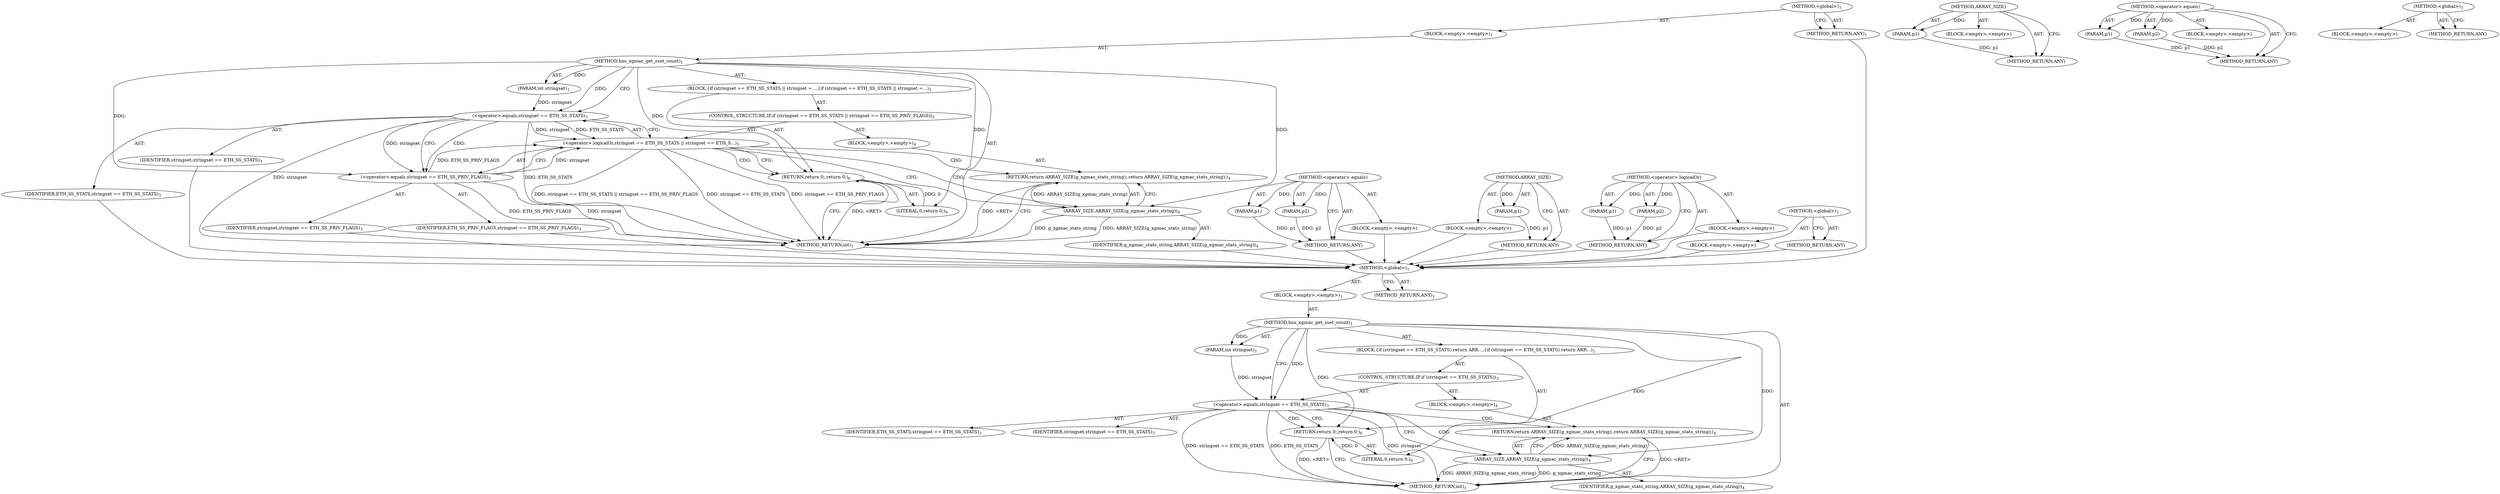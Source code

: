 digraph "&lt;global&gt;" {
vulnerable_6 [label=<(METHOD,&lt;global&gt;)<SUB>1</SUB>>];
vulnerable_7 [label=<(BLOCK,&lt;empty&gt;,&lt;empty&gt;)<SUB>1</SUB>>];
vulnerable_8 [label=<(METHOD,hns_xgmac_get_sset_count)<SUB>1</SUB>>];
vulnerable_9 [label=<(PARAM,int stringset)<SUB>1</SUB>>];
vulnerable_10 [label=<(BLOCK,{
	if (stringset == ETH_SS_STATS)
 		return ARR...,{
	if (stringset == ETH_SS_STATS)
 		return ARR...)<SUB>2</SUB>>];
vulnerable_11 [label=<(CONTROL_STRUCTURE,IF,if (stringset == ETH_SS_STATS))<SUB>3</SUB>>];
vulnerable_12 [label=<(&lt;operator&gt;.equals,stringset == ETH_SS_STATS)<SUB>3</SUB>>];
vulnerable_13 [label=<(IDENTIFIER,stringset,stringset == ETH_SS_STATS)<SUB>3</SUB>>];
vulnerable_14 [label=<(IDENTIFIER,ETH_SS_STATS,stringset == ETH_SS_STATS)<SUB>3</SUB>>];
vulnerable_15 [label=<(BLOCK,&lt;empty&gt;,&lt;empty&gt;)<SUB>4</SUB>>];
vulnerable_16 [label=<(RETURN,return ARRAY_SIZE(g_xgmac_stats_string);,return ARRAY_SIZE(g_xgmac_stats_string);)<SUB>4</SUB>>];
vulnerable_17 [label=<(ARRAY_SIZE,ARRAY_SIZE(g_xgmac_stats_string))<SUB>4</SUB>>];
vulnerable_18 [label=<(IDENTIFIER,g_xgmac_stats_string,ARRAY_SIZE(g_xgmac_stats_string))<SUB>4</SUB>>];
vulnerable_19 [label=<(RETURN,return 0;,return 0;)<SUB>6</SUB>>];
vulnerable_20 [label=<(LITERAL,0,return 0;)<SUB>6</SUB>>];
vulnerable_21 [label=<(METHOD_RETURN,int)<SUB>1</SUB>>];
vulnerable_23 [label=<(METHOD_RETURN,ANY)<SUB>1</SUB>>];
vulnerable_43 [label=<(METHOD,ARRAY_SIZE)>];
vulnerable_44 [label=<(PARAM,p1)>];
vulnerable_45 [label=<(BLOCK,&lt;empty&gt;,&lt;empty&gt;)>];
vulnerable_46 [label=<(METHOD_RETURN,ANY)>];
vulnerable_38 [label=<(METHOD,&lt;operator&gt;.equals)>];
vulnerable_39 [label=<(PARAM,p1)>];
vulnerable_40 [label=<(PARAM,p2)>];
vulnerable_41 [label=<(BLOCK,&lt;empty&gt;,&lt;empty&gt;)>];
vulnerable_42 [label=<(METHOD_RETURN,ANY)>];
vulnerable_32 [label=<(METHOD,&lt;global&gt;)<SUB>1</SUB>>];
vulnerable_33 [label=<(BLOCK,&lt;empty&gt;,&lt;empty&gt;)>];
vulnerable_34 [label=<(METHOD_RETURN,ANY)>];
fixed_6 [label=<(METHOD,&lt;global&gt;)<SUB>1</SUB>>];
fixed_7 [label=<(BLOCK,&lt;empty&gt;,&lt;empty&gt;)<SUB>1</SUB>>];
fixed_8 [label=<(METHOD,hns_xgmac_get_sset_count)<SUB>1</SUB>>];
fixed_9 [label=<(PARAM,int stringset)<SUB>1</SUB>>];
fixed_10 [label=<(BLOCK,{
	if (stringset == ETH_SS_STATS || stringset =...,{
	if (stringset == ETH_SS_STATS || stringset =...)<SUB>2</SUB>>];
fixed_11 [label=<(CONTROL_STRUCTURE,IF,if (stringset == ETH_SS_STATS || stringset == ETH_SS_PRIV_FLAGS))<SUB>3</SUB>>];
fixed_12 [label=<(&lt;operator&gt;.logicalOr,stringset == ETH_SS_STATS || stringset == ETH_S...)<SUB>3</SUB>>];
fixed_13 [label=<(&lt;operator&gt;.equals,stringset == ETH_SS_STATS)<SUB>3</SUB>>];
fixed_14 [label=<(IDENTIFIER,stringset,stringset == ETH_SS_STATS)<SUB>3</SUB>>];
fixed_15 [label=<(IDENTIFIER,ETH_SS_STATS,stringset == ETH_SS_STATS)<SUB>3</SUB>>];
fixed_16 [label=<(&lt;operator&gt;.equals,stringset == ETH_SS_PRIV_FLAGS)<SUB>3</SUB>>];
fixed_17 [label=<(IDENTIFIER,stringset,stringset == ETH_SS_PRIV_FLAGS)<SUB>3</SUB>>];
fixed_18 [label=<(IDENTIFIER,ETH_SS_PRIV_FLAGS,stringset == ETH_SS_PRIV_FLAGS)<SUB>3</SUB>>];
fixed_19 [label=<(BLOCK,&lt;empty&gt;,&lt;empty&gt;)<SUB>4</SUB>>];
fixed_20 [label=<(RETURN,return ARRAY_SIZE(g_xgmac_stats_string);,return ARRAY_SIZE(g_xgmac_stats_string);)<SUB>4</SUB>>];
fixed_21 [label=<(ARRAY_SIZE,ARRAY_SIZE(g_xgmac_stats_string))<SUB>4</SUB>>];
fixed_22 [label=<(IDENTIFIER,g_xgmac_stats_string,ARRAY_SIZE(g_xgmac_stats_string))<SUB>4</SUB>>];
fixed_23 [label=<(RETURN,return 0;,return 0;)<SUB>6</SUB>>];
fixed_24 [label=<(LITERAL,0,return 0;)<SUB>6</SUB>>];
fixed_25 [label=<(METHOD_RETURN,int)<SUB>1</SUB>>];
fixed_27 [label=<(METHOD_RETURN,ANY)<SUB>1</SUB>>];
fixed_47 [label=<(METHOD,&lt;operator&gt;.equals)>];
fixed_48 [label=<(PARAM,p1)>];
fixed_49 [label=<(PARAM,p2)>];
fixed_50 [label=<(BLOCK,&lt;empty&gt;,&lt;empty&gt;)>];
fixed_51 [label=<(METHOD_RETURN,ANY)>];
fixed_52 [label=<(METHOD,ARRAY_SIZE)>];
fixed_53 [label=<(PARAM,p1)>];
fixed_54 [label=<(BLOCK,&lt;empty&gt;,&lt;empty&gt;)>];
fixed_55 [label=<(METHOD_RETURN,ANY)>];
fixed_42 [label=<(METHOD,&lt;operator&gt;.logicalOr)>];
fixed_43 [label=<(PARAM,p1)>];
fixed_44 [label=<(PARAM,p2)>];
fixed_45 [label=<(BLOCK,&lt;empty&gt;,&lt;empty&gt;)>];
fixed_46 [label=<(METHOD_RETURN,ANY)>];
fixed_36 [label=<(METHOD,&lt;global&gt;)<SUB>1</SUB>>];
fixed_37 [label=<(BLOCK,&lt;empty&gt;,&lt;empty&gt;)>];
fixed_38 [label=<(METHOD_RETURN,ANY)>];
vulnerable_6 -> vulnerable_7  [key=0, label="AST: "];
vulnerable_6 -> vulnerable_23  [key=0, label="AST: "];
vulnerable_6 -> vulnerable_23  [key=1, label="CFG: "];
vulnerable_7 -> vulnerable_8  [key=0, label="AST: "];
vulnerable_8 -> vulnerable_9  [key=0, label="AST: "];
vulnerable_8 -> vulnerable_9  [key=1, label="DDG: "];
vulnerable_8 -> vulnerable_10  [key=0, label="AST: "];
vulnerable_8 -> vulnerable_21  [key=0, label="AST: "];
vulnerable_8 -> vulnerable_12  [key=0, label="CFG: "];
vulnerable_8 -> vulnerable_12  [key=1, label="DDG: "];
vulnerable_8 -> vulnerable_19  [key=0, label="DDG: "];
vulnerable_8 -> vulnerable_20  [key=0, label="DDG: "];
vulnerable_8 -> vulnerable_17  [key=0, label="DDG: "];
vulnerable_9 -> vulnerable_12  [key=0, label="DDG: stringset"];
vulnerable_10 -> vulnerable_11  [key=0, label="AST: "];
vulnerable_10 -> vulnerable_19  [key=0, label="AST: "];
vulnerable_11 -> vulnerable_12  [key=0, label="AST: "];
vulnerable_11 -> vulnerable_15  [key=0, label="AST: "];
vulnerable_12 -> vulnerable_13  [key=0, label="AST: "];
vulnerable_12 -> vulnerable_14  [key=0, label="AST: "];
vulnerable_12 -> vulnerable_17  [key=0, label="CFG: "];
vulnerable_12 -> vulnerable_17  [key=1, label="CDG: "];
vulnerable_12 -> vulnerable_19  [key=0, label="CFG: "];
vulnerable_12 -> vulnerable_19  [key=1, label="CDG: "];
vulnerable_12 -> vulnerable_21  [key=0, label="DDG: stringset"];
vulnerable_12 -> vulnerable_21  [key=1, label="DDG: stringset == ETH_SS_STATS"];
vulnerable_12 -> vulnerable_21  [key=2, label="DDG: ETH_SS_STATS"];
vulnerable_12 -> vulnerable_16  [key=0, label="CDG: "];
vulnerable_15 -> vulnerable_16  [key=0, label="AST: "];
vulnerable_16 -> vulnerable_17  [key=0, label="AST: "];
vulnerable_16 -> vulnerable_21  [key=0, label="CFG: "];
vulnerable_16 -> vulnerable_21  [key=1, label="DDG: &lt;RET&gt;"];
vulnerable_17 -> vulnerable_18  [key=0, label="AST: "];
vulnerable_17 -> vulnerable_16  [key=0, label="CFG: "];
vulnerable_17 -> vulnerable_16  [key=1, label="DDG: ARRAY_SIZE(g_xgmac_stats_string)"];
vulnerable_17 -> vulnerable_21  [key=0, label="DDG: g_xgmac_stats_string"];
vulnerable_17 -> vulnerable_21  [key=1, label="DDG: ARRAY_SIZE(g_xgmac_stats_string)"];
vulnerable_19 -> vulnerable_20  [key=0, label="AST: "];
vulnerable_19 -> vulnerable_21  [key=0, label="CFG: "];
vulnerable_19 -> vulnerable_21  [key=1, label="DDG: &lt;RET&gt;"];
vulnerable_20 -> vulnerable_19  [key=0, label="DDG: 0"];
vulnerable_43 -> vulnerable_44  [key=0, label="AST: "];
vulnerable_43 -> vulnerable_44  [key=1, label="DDG: "];
vulnerable_43 -> vulnerable_45  [key=0, label="AST: "];
vulnerable_43 -> vulnerable_46  [key=0, label="AST: "];
vulnerable_43 -> vulnerable_46  [key=1, label="CFG: "];
vulnerable_44 -> vulnerable_46  [key=0, label="DDG: p1"];
vulnerable_38 -> vulnerable_39  [key=0, label="AST: "];
vulnerable_38 -> vulnerable_39  [key=1, label="DDG: "];
vulnerable_38 -> vulnerable_41  [key=0, label="AST: "];
vulnerable_38 -> vulnerable_40  [key=0, label="AST: "];
vulnerable_38 -> vulnerable_40  [key=1, label="DDG: "];
vulnerable_38 -> vulnerable_42  [key=0, label="AST: "];
vulnerable_38 -> vulnerable_42  [key=1, label="CFG: "];
vulnerable_39 -> vulnerable_42  [key=0, label="DDG: p1"];
vulnerable_40 -> vulnerable_42  [key=0, label="DDG: p2"];
vulnerable_32 -> vulnerable_33  [key=0, label="AST: "];
vulnerable_32 -> vulnerable_34  [key=0, label="AST: "];
vulnerable_32 -> vulnerable_34  [key=1, label="CFG: "];
fixed_6 -> fixed_7  [key=0, label="AST: "];
fixed_6 -> fixed_27  [key=0, label="AST: "];
fixed_6 -> fixed_27  [key=1, label="CFG: "];
fixed_7 -> fixed_8  [key=0, label="AST: "];
fixed_8 -> fixed_9  [key=0, label="AST: "];
fixed_8 -> fixed_9  [key=1, label="DDG: "];
fixed_8 -> fixed_10  [key=0, label="AST: "];
fixed_8 -> fixed_25  [key=0, label="AST: "];
fixed_8 -> fixed_13  [key=0, label="CFG: "];
fixed_8 -> fixed_13  [key=1, label="DDG: "];
fixed_8 -> fixed_23  [key=0, label="DDG: "];
fixed_8 -> fixed_24  [key=0, label="DDG: "];
fixed_8 -> fixed_16  [key=0, label="DDG: "];
fixed_8 -> fixed_21  [key=0, label="DDG: "];
fixed_9 -> fixed_13  [key=0, label="DDG: stringset"];
fixed_10 -> fixed_11  [key=0, label="AST: "];
fixed_10 -> fixed_23  [key=0, label="AST: "];
fixed_11 -> fixed_12  [key=0, label="AST: "];
fixed_11 -> fixed_19  [key=0, label="AST: "];
fixed_12 -> fixed_13  [key=0, label="AST: "];
fixed_12 -> fixed_16  [key=0, label="AST: "];
fixed_12 -> fixed_21  [key=0, label="CFG: "];
fixed_12 -> fixed_21  [key=1, label="CDG: "];
fixed_12 -> fixed_23  [key=0, label="CFG: "];
fixed_12 -> fixed_23  [key=1, label="CDG: "];
fixed_12 -> fixed_25  [key=0, label="DDG: stringset == ETH_SS_STATS"];
fixed_12 -> fixed_25  [key=1, label="DDG: stringset == ETH_SS_PRIV_FLAGS"];
fixed_12 -> fixed_25  [key=2, label="DDG: stringset == ETH_SS_STATS || stringset == ETH_SS_PRIV_FLAGS"];
fixed_12 -> fixed_20  [key=0, label="CDG: "];
fixed_13 -> fixed_14  [key=0, label="AST: "];
fixed_13 -> fixed_15  [key=0, label="AST: "];
fixed_13 -> fixed_12  [key=0, label="CFG: "];
fixed_13 -> fixed_12  [key=1, label="DDG: stringset"];
fixed_13 -> fixed_12  [key=2, label="DDG: ETH_SS_STATS"];
fixed_13 -> fixed_16  [key=0, label="CFG: "];
fixed_13 -> fixed_16  [key=1, label="DDG: stringset"];
fixed_13 -> fixed_16  [key=2, label="CDG: "];
fixed_13 -> fixed_25  [key=0, label="DDG: stringset"];
fixed_13 -> fixed_25  [key=1, label="DDG: ETH_SS_STATS"];
fixed_14 -> vulnerable_6  [key=0];
fixed_15 -> vulnerable_6  [key=0];
fixed_16 -> fixed_17  [key=0, label="AST: "];
fixed_16 -> fixed_18  [key=0, label="AST: "];
fixed_16 -> fixed_12  [key=0, label="CFG: "];
fixed_16 -> fixed_12  [key=1, label="DDG: stringset"];
fixed_16 -> fixed_12  [key=2, label="DDG: ETH_SS_PRIV_FLAGS"];
fixed_16 -> fixed_25  [key=0, label="DDG: stringset"];
fixed_16 -> fixed_25  [key=1, label="DDG: ETH_SS_PRIV_FLAGS"];
fixed_17 -> vulnerable_6  [key=0];
fixed_18 -> vulnerable_6  [key=0];
fixed_19 -> fixed_20  [key=0, label="AST: "];
fixed_20 -> fixed_21  [key=0, label="AST: "];
fixed_20 -> fixed_25  [key=0, label="CFG: "];
fixed_20 -> fixed_25  [key=1, label="DDG: &lt;RET&gt;"];
fixed_21 -> fixed_22  [key=0, label="AST: "];
fixed_21 -> fixed_20  [key=0, label="CFG: "];
fixed_21 -> fixed_20  [key=1, label="DDG: ARRAY_SIZE(g_xgmac_stats_string)"];
fixed_21 -> fixed_25  [key=0, label="DDG: g_xgmac_stats_string"];
fixed_21 -> fixed_25  [key=1, label="DDG: ARRAY_SIZE(g_xgmac_stats_string)"];
fixed_22 -> vulnerable_6  [key=0];
fixed_23 -> fixed_24  [key=0, label="AST: "];
fixed_23 -> fixed_25  [key=0, label="CFG: "];
fixed_23 -> fixed_25  [key=1, label="DDG: &lt;RET&gt;"];
fixed_24 -> fixed_23  [key=0, label="DDG: 0"];
fixed_25 -> vulnerable_6  [key=0];
fixed_27 -> vulnerable_6  [key=0];
fixed_47 -> fixed_48  [key=0, label="AST: "];
fixed_47 -> fixed_48  [key=1, label="DDG: "];
fixed_47 -> fixed_50  [key=0, label="AST: "];
fixed_47 -> fixed_49  [key=0, label="AST: "];
fixed_47 -> fixed_49  [key=1, label="DDG: "];
fixed_47 -> fixed_51  [key=0, label="AST: "];
fixed_47 -> fixed_51  [key=1, label="CFG: "];
fixed_48 -> fixed_51  [key=0, label="DDG: p1"];
fixed_49 -> fixed_51  [key=0, label="DDG: p2"];
fixed_50 -> vulnerable_6  [key=0];
fixed_51 -> vulnerable_6  [key=0];
fixed_52 -> fixed_53  [key=0, label="AST: "];
fixed_52 -> fixed_53  [key=1, label="DDG: "];
fixed_52 -> fixed_54  [key=0, label="AST: "];
fixed_52 -> fixed_55  [key=0, label="AST: "];
fixed_52 -> fixed_55  [key=1, label="CFG: "];
fixed_53 -> fixed_55  [key=0, label="DDG: p1"];
fixed_54 -> vulnerable_6  [key=0];
fixed_55 -> vulnerable_6  [key=0];
fixed_42 -> fixed_43  [key=0, label="AST: "];
fixed_42 -> fixed_43  [key=1, label="DDG: "];
fixed_42 -> fixed_45  [key=0, label="AST: "];
fixed_42 -> fixed_44  [key=0, label="AST: "];
fixed_42 -> fixed_44  [key=1, label="DDG: "];
fixed_42 -> fixed_46  [key=0, label="AST: "];
fixed_42 -> fixed_46  [key=1, label="CFG: "];
fixed_43 -> fixed_46  [key=0, label="DDG: p1"];
fixed_44 -> fixed_46  [key=0, label="DDG: p2"];
fixed_45 -> vulnerable_6  [key=0];
fixed_46 -> vulnerable_6  [key=0];
fixed_36 -> fixed_37  [key=0, label="AST: "];
fixed_36 -> fixed_38  [key=0, label="AST: "];
fixed_36 -> fixed_38  [key=1, label="CFG: "];
fixed_37 -> vulnerable_6  [key=0];
fixed_38 -> vulnerable_6  [key=0];
}
